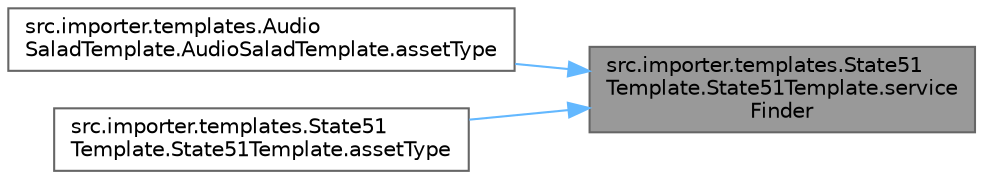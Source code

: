 digraph "src.importer.templates.State51Template.State51Template.serviceFinder"
{
 // LATEX_PDF_SIZE
  bgcolor="transparent";
  edge [fontname=Helvetica,fontsize=10,labelfontname=Helvetica,labelfontsize=10];
  node [fontname=Helvetica,fontsize=10,shape=box,height=0.2,width=0.4];
  rankdir="RL";
  Node1 [id="Node000001",label="src.importer.templates.State51\lTemplate.State51Template.service\lFinder",height=0.2,width=0.4,color="gray40", fillcolor="grey60", style="filled", fontcolor="black",tooltip=" "];
  Node1 -> Node2 [id="edge1_Node000001_Node000002",dir="back",color="steelblue1",style="solid",tooltip=" "];
  Node2 [id="Node000002",label="src.importer.templates.Audio\lSaladTemplate.AudioSaladTemplate.assetType",height=0.2,width=0.4,color="grey40", fillcolor="white", style="filled",URL="$classsrc_1_1importer_1_1templates_1_1_audio_salad_template_1_1_audio_salad_template.html#aa0a87de08f8e8c6bd980607a22833112",tooltip=" "];
  Node1 -> Node3 [id="edge2_Node000001_Node000003",dir="back",color="steelblue1",style="solid",tooltip=" "];
  Node3 [id="Node000003",label="src.importer.templates.State51\lTemplate.State51Template.assetType",height=0.2,width=0.4,color="grey40", fillcolor="white", style="filled",URL="$classsrc_1_1importer_1_1templates_1_1_state51_template_1_1_state51_template.html#a61653d9acc34b5f5b06b7b6fc7ce4083",tooltip=" "];
}
